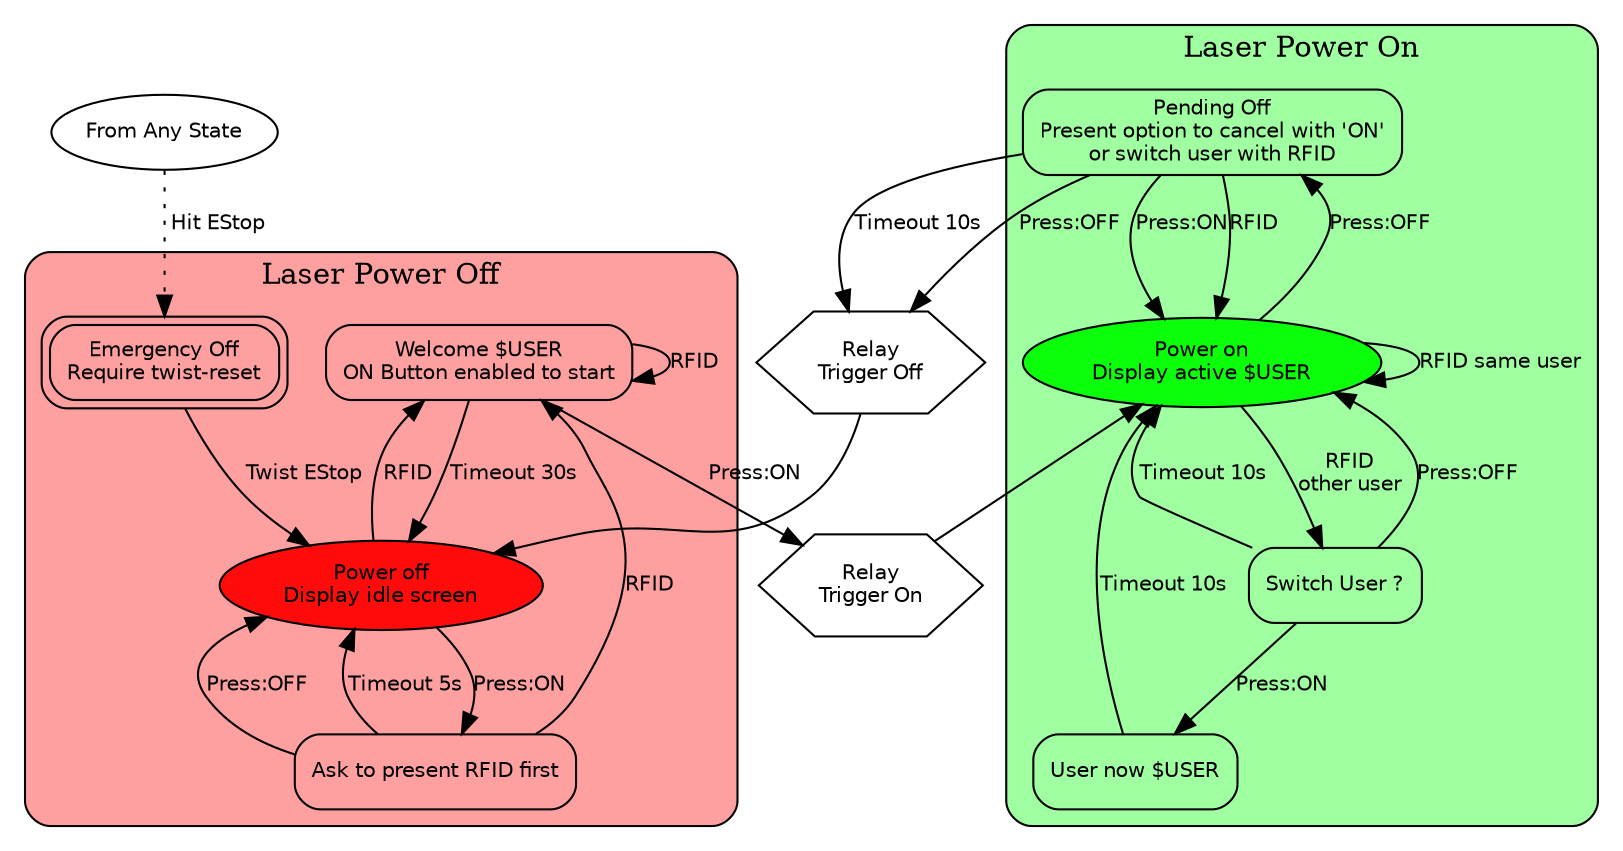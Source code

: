 digraph sparkleswitch {
	graph [ dpi = 200 ];
	compound=true;  // needed for the 'unexpected' thing if enabled.

	node [fontsize=10, fontname="Helvetica"];
	edge [fontsize=10, fontname="Helvetica"];

	// Transitional UI states; displayed as boxes.
	{
		node [ shape=box; style=rounded; ]
		WelcomeUser [ label = "Welcome $USER\nON Button enabled to start" ];
		RequireRFID [ label = "Ask to present RFID first" ];
		PendingOff  [ label = "Pending Off\nPresent option to cancel with 'ON'\nor switch user with RFID" ];
		EmergOff    [ label = "Emergency Off\nRequire twist-reset", peripheries=2 ];
		SwitchUser  [ label = "Switch User ?" ];
		ConfirmUserSwitched [ label = "User now $USER" ];
	}

	// States
	{
		node [ shape=oval ];
		On [ label = "Power on\nDisplay active $USER", fillcolor="#0bff0b", style=filled ];
		Off [ label = "Power off\nDisplay idle screen", fillcolor="#ff0b0b", style=filled ];
	}

	// Actions by program
	{
		node [ shape=polygon, sides=6]
		TriggerOff [ label = "Relay\nTrigger Off" ]
		TriggerOn [ label = "Relay\nTrigger On" ]
	}

	subgraph cluster_on {
		graph [ bgcolor="#a0ffa0"; style=rounded];
		label = "Laser Power On";
		On;
		PendingOff;
		SwitchUser;
		ConfirmUserSwitched;
	}

	subgraph cluster_off {
		graph [ bgcolor="#ffa0a0"; style=rounded];
		label = "Laser Power Off";
		Off;
		WelcomeUser;
		RequireRFID;
		EmergOff;
        }

	//On -> "Unexpected" [ ltail=cluster_on, label="Output sense 0V" ];


	Off -> WelcomeUser [ label = "RFID" ];
	Off -> RequireRFID [ label = "Press:ON" ];

	On -> SwitchUser [ label = "RFID\nother user" ];
	On -> On [ label = "RFID same user" ];
	On -> PendingOff [ label = "Press:OFF"];

	WelcomeUser -> TriggerOn  [ label = "Press:ON"];
	WelcomeUser -> Off [ label = "Timeout 30s"];
	WelcomeUser -> WelcomeUser [ label = "RFID"];

	RequireRFID -> WelcomeUser [ label = "RFID"];
	RequireRFID -> Off [ label = "Press:OFF" ];
	RequireRFID -> Off [ label = "Timeout 5s" ];

	PendingOff -> TriggerOff [ label = "Press:OFF"];
	PendingOff -> TriggerOff [ label = "Timeout 10s"];
	PendingOff -> On  [ label = "Press:ON"];
	PendingOff -> On  [ label = "RFID"];

	SwitchUser -> On [ label = "Press:OFF" ]
	SwitchUser -> On [ label = "Timeout 10s"];
	SwitchUser -> ConfirmUserSwitched [ label = "Press:ON"];

	ConfirmUserSwitched -> On [ label = "Timeout 10s"];

	TriggerOff -> Off
	TriggerOn -> On

	"From Any State" -> EmergOff [ label = " Hit EStop", style=dotted ]
	EmergOff -> Off [ label = "Twist EStop"];
}
